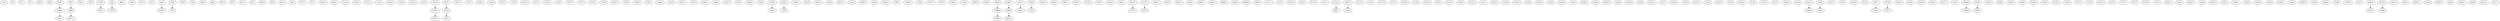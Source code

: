 digraph adj {
graph [k=96]
edge [d=-95]
"59+" [l=4413]
"59-" [l=4413]
"97+" [l=209]
"97-" [l=209]
"250+" [l=191]
"250-" [l=191]
"323+" [l=425]
"323-" [l=425]
"350+" [l=337]
"350-" [l=337]
"454+" [l=315]
"454-" [l=315]
"486+" [l=191]
"486-" [l=191]
"611+" [l=194]
"611-" [l=194]
"744+" [l=333]
"744-" [l=333]
"758+" [l=191]
"758-" [l=191]
"906+" [l=149]
"906-" [l=149]
"907+" [l=191]
"907-" [l=191]
"921+" [l=112]
"921-" [l=112]
"955+" [l=149]
"955-" [l=149]
"961+" [l=190]
"961-" [l=190]
"977+" [l=191]
"977-" [l=191]
"1043+" [l=191]
"1043-" [l=191]
"1144+" [l=188]
"1144-" [l=188]
"1151+" [l=191]
"1151-" [l=191]
"1210+" [l=696]
"1210-" [l=696]
"1213+" [l=232]
"1213-" [l=232]
"1215+" [l=315]
"1215-" [l=315]
"1227+" [l=192]
"1227-" [l=192]
"1248+" [l=191]
"1248-" [l=191]
"1272+" [l=192]
"1272-" [l=192]
"1311+" [l=264]
"1311-" [l=264]
"1327+" [l=280]
"1327-" [l=280]
"1377+" [l=229]
"1377-" [l=229]
"1378+" [l=151]
"1378-" [l=151]
"1391+" [l=191]
"1391-" [l=191]
"1397+" [l=168]
"1397-" [l=168]
"1434+" [l=204]
"1434-" [l=204]
"1437+" [l=231]
"1437-" [l=231]
"1464+" [l=491]
"1464-" [l=491]
"1531+" [l=388]
"1531-" [l=388]
"1540+" [l=189]
"1540-" [l=189]
"1579+" [l=642]
"1579-" [l=642]
"1616+" [l=195]
"1616-" [l=195]
"1619+" [l=196]
"1619-" [l=196]
"1621+" [l=122]
"1621-" [l=122]
"1642+" [l=216]
"1642-" [l=216]
"1667+" [l=191]
"1667-" [l=191]
"1706+" [l=204]
"1706-" [l=204]
"1767+" [l=190]
"1767-" [l=190]
"1768+" [l=191]
"1768-" [l=191]
"1780+" [l=34432]
"1780-" [l=34432]
"1895+" [l=19437]
"1895-" [l=19437]
"1898+" [l=20092]
"1898-" [l=20092]
"1922+" [l=29643]
"1922-" [l=29643]
"1950+" [l=1615]
"1950-" [l=1615]
"1967+" [l=1891]
"1967-" [l=1891]
"1970+" [l=5809]
"1970-" [l=5809]
"1981+" [l=572]
"1981-" [l=572]
"2027+" [l=415]
"2027-" [l=415]
"2041+" [l=440]
"2041-" [l=440]
"2045+" [l=660]
"2045-" [l=660]
"2047+" [l=616]
"2047-" [l=616]
"2048+" [l=1499]
"2048-" [l=1499]
"2063+" [l=191]
"2063-" [l=191]
"2069+" [l=191]
"2069-" [l=191]
"2086+" [l=191]
"2086-" [l=191]
"2111+" [l=25906]
"2111-" [l=25906]
"2112+" [l=17296]
"2112-" [l=17296]
"2113+" [l=54984]
"2113-" [l=54984]
"2114+" [l=84262]
"2114-" [l=84262]
"2115+" [l=52179]
"2115-" [l=52179]
"2117+" [l=87468]
"2117-" [l=87468]
"2118+" [l=70765]
"2118-" [l=70765]
"2119+" [l=116072]
"2119-" [l=116072]
"2120+" [l=7764]
"2120-" [l=7764]
"2121+" [l=95147]
"2121-" [l=95147]
"2122+" [l=7725]
"2122-" [l=7725]
"2124+" [l=18990]
"2124-" [l=18990]
"2125+" [l=48352]
"2125-" [l=48352]
"2126+" [l=97666]
"2126-" [l=97666]
"2127+" [l=47390]
"2127-" [l=47390]
"2128+" [l=1556]
"2128-" [l=1556]
"2129+" [l=36173]
"2129-" [l=36173]
"2130+" [l=69585]
"2130-" [l=69585]
"2131+" [l=1985]
"2131-" [l=1985]
"2132+" [l=2561]
"2132-" [l=2561]
"2133+" [l=2099]
"2133-" [l=2099]
"2135+" [l=78374]
"2135-" [l=78374]
"2136+" [l=2423]
"2136-" [l=2423]
"2137+" [l=165134]
"2137-" [l=165134]
"2140+" [l=3667]
"2140-" [l=3667]
"2145+" [l=35949]
"2145-" [l=35949]
"2147+" [l=19336]
"2147-" [l=19336]
"2150+" [l=19325]
"2150-" [l=19325]
"2152+" [l=9516]
"2152-" [l=9516]
"2153+" [l=143272]
"2153-" [l=143272]
"2154+" [l=140791]
"2154-" [l=140791]
"2157+" [l=62208]
"2157-" [l=62208]
"2158+" [l=221079]
"2158-" [l=221079]
"2159+" [l=45440]
"2159-" [l=45440]
"2161+" [l=30743]
"2161-" [l=30743]
"2162+" [l=72910]
"2162-" [l=72910]
"2165+" [l=6823]
"2165-" [l=6823]
"2167+" [l=45554]
"2167-" [l=45554]
"2168+" [l=35275]
"2168-" [l=35275]
"2169+" [l=18422]
"2169-" [l=18422]
"2170+" [l=19535]
"2170-" [l=19535]
"2172+" [l=10250]
"2172-" [l=10250]
"2174+" [l=122249]
"2174-" [l=122249]
"2175+" [l=52643]
"2175-" [l=52643]
"2177+" [l=2351]
"2177-" [l=2351]
"2178+" [l=63771]
"2178-" [l=63771]
"2181+" [l=5501]
"2181-" [l=5501]
"2182+" [l=3449]
"2182-" [l=3449]
"2185+" [l=5565]
"2185-" [l=5565]
"2190+" [l=106169]
"2190-" [l=106169]
"2191+" [l=4240]
"2191-" [l=4240]
"2192+" [l=2457]
"2192-" [l=2457]
"2193+" [l=27725]
"2193-" [l=27725]
"2194+" [l=22003]
"2194-" [l=22003]
"2195+" [l=102318]
"2195-" [l=102318]
"2196+" [l=128370]
"2196-" [l=128370]
"2197+" [l=82345]
"2197-" [l=82345]
"2198+" [l=179189]
"2198-" [l=179189]
"2200+" [l=8715]
"2200-" [l=8715]
"2201+" [l=35927]
"2201-" [l=35927]
"2203+" [l=43442]
"2203-" [l=43442]
"2204+" [l=73943]
"2204-" [l=73943]
"2205+" [l=61274]
"2205-" [l=61274]
"2206+" [l=23598]
"2206-" [l=23598]
"2207+" [l=202978]
"2207-" [l=202978]
"2209+" [l=17038]
"2209-" [l=17038]
"2211+" [l=164766]
"2211-" [l=164766]
"2212+" [l=193888]
"2212-" [l=193888]
"323-" -> "2048-" [d=303 e=303.0 n=0]
"454-" -> "1780+" [d=-146 e=38.9 n=19]
"744+" -> "2159+" [d=-114 e=34.6 n=24]
"1215+" -> "2153+" [d=-154 e=43.7 n=15]
"1579+" -> "2185-" [d=-200 e=42.4 n=16]
"1780-" -> "454+" [d=-146 e=38.9 n=19]
"1898+" -> "2190-" [d=-254 e=39.9 n=18]
"1898-" -> "2204+" [d=-359 e=36.1 n=22]
"1922-" -> "2127-" [d=-221 e=35.3 n=23]
"2027+" -> "2175-" [d=-199 e=42.4 n=16]
"2047-" -> "2048+" [d=113 e=113.0 n=0]
"2048+" -> "323+" [d=303 e=303.0 n=0]
"2048-" -> "2047+" [d=113 e=113.0 n=0]
"2114+" -> "2207-" [d=-295 e=29.5 n=33]
"2127+" -> "1922+" [d=-221 e=35.3 n=23]
"2145+" -> "2209+" [d=-32 e=0.0 n=15]
"2152-" -> "2157+" [d=-126 e=33.9 n=25]
"2153+" -> "2167+" [d=-416 e=38.9 n=19]
"2153-" -> "1215-" [d=-154 e=43.7 n=15]
"2157-" -> "2152+" [d=-126 e=33.9 n=25]
"2159-" -> "744-" [d=-114 e=34.6 n=24]
"2162-" -> "2200-" [d=-319 e=23.7 n=51]
"2167-" -> "2153-" [d=-416 e=38.9 n=19]
"2175+" -> "2027-" [d=-199 e=42.4 n=16]
"2185+" -> "1579-" [d=-200 e=42.4 n=16]
"2190+" -> "1898-" [d=-254 e=39.9 n=18]
"2198+" -> "2212-" [d=-302 e=30.4 n=31]
"2200+" -> "2162+" [d=-319 e=23.7 n=51]
"2204-" -> "1898+" [d=-359 e=36.1 n=22]
"2207+" -> "2114-" [d=-295 e=29.5 n=33]
"2209-" -> "2145-" [d=-32 e=0.0 n=15]
"2212+" -> "2198-" [d=-302 e=30.4 n=31]
}
